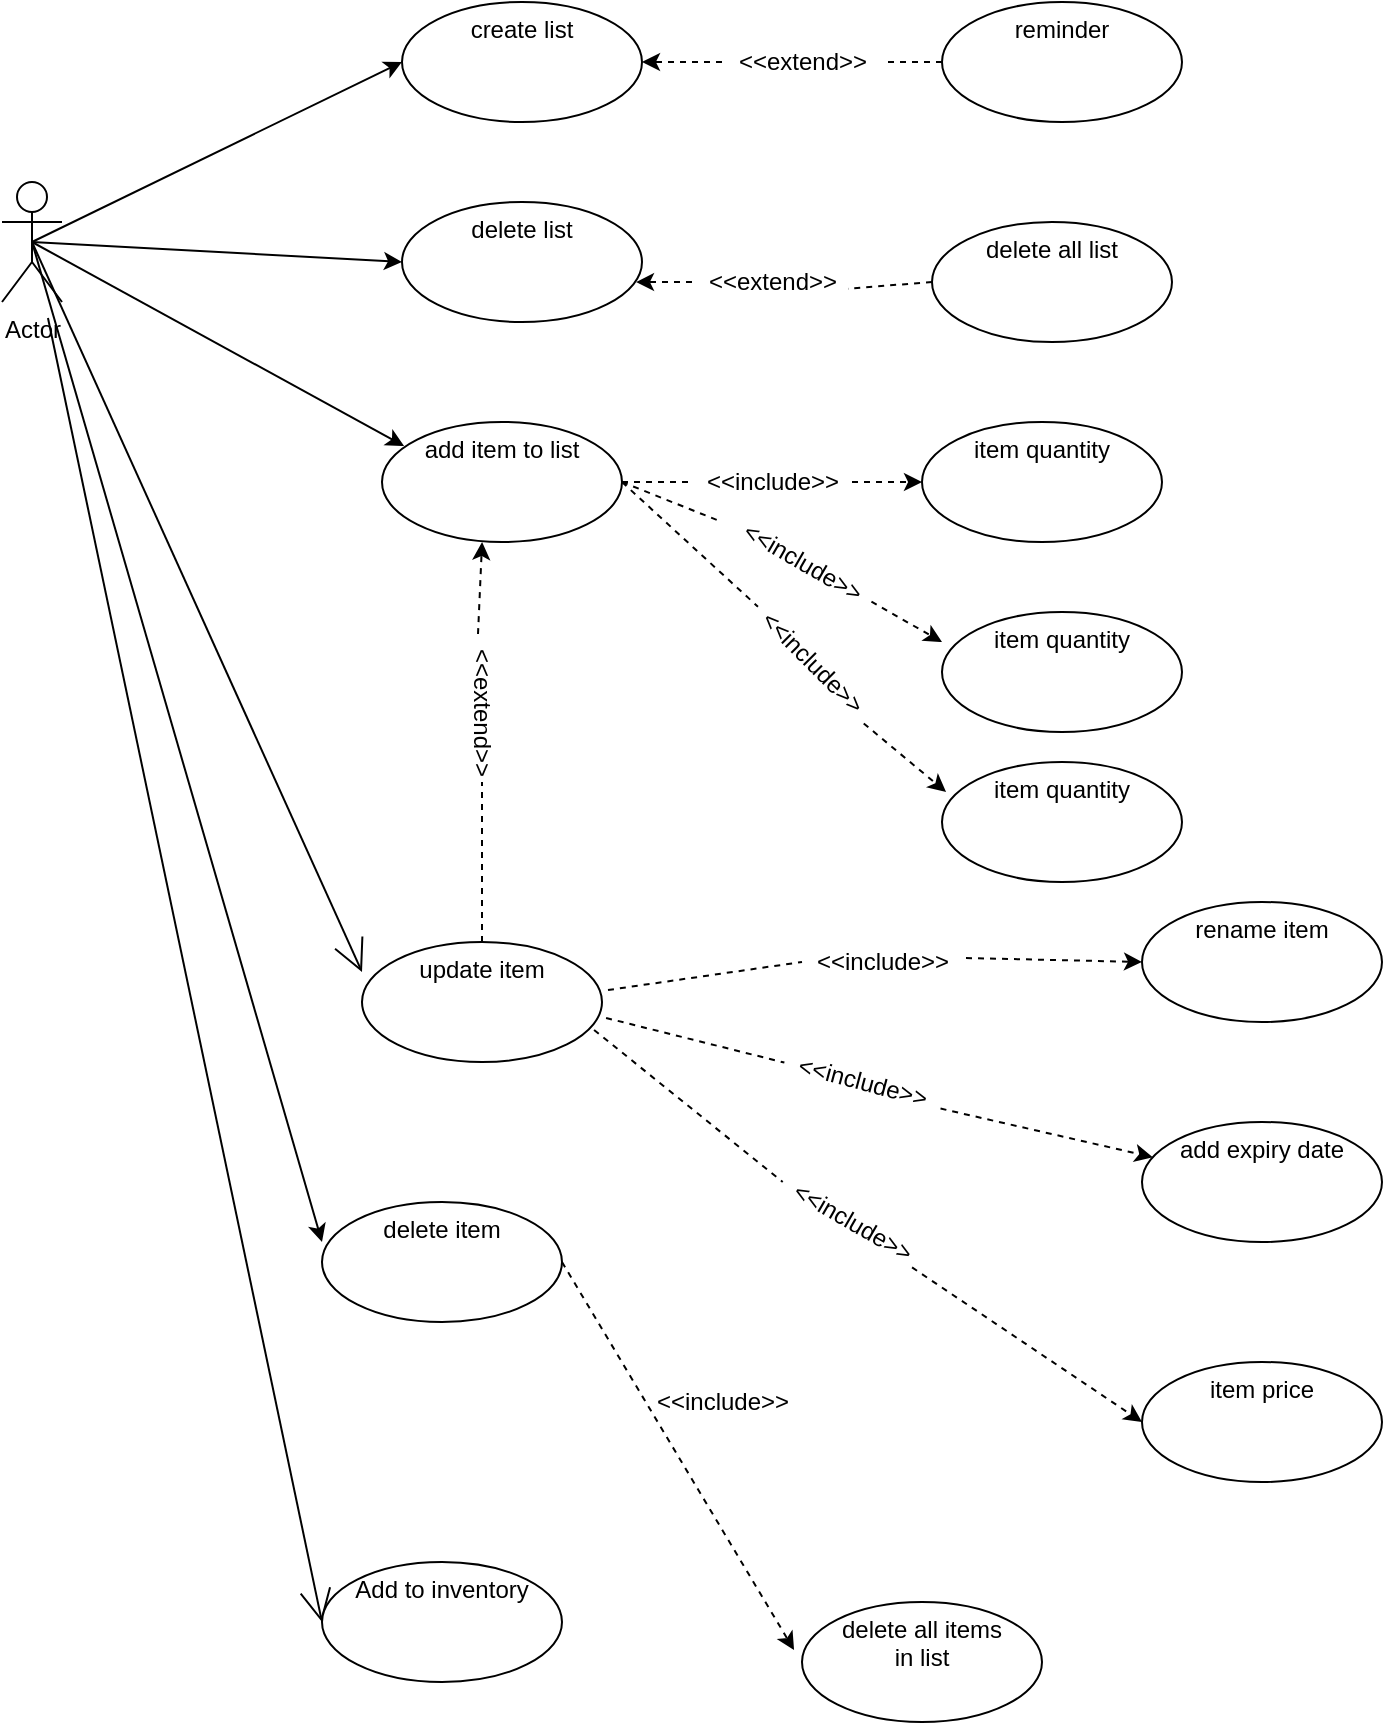<mxfile version="18.0.3" type="device"><diagram id="hhOOjOt_0zl0cwhVpj00" name="Page-1"><mxGraphModel dx="690" dy="749" grid="1" gridSize="10" guides="1" tooltips="1" connect="1" arrows="1" fold="1" page="1" pageScale="1" pageWidth="850" pageHeight="1100" math="0" shadow="0"><root><mxCell id="0"/><mxCell id="1" parent="0"/><mxCell id="ZRWaRk162cskmFt2zaKI-5" style="edgeStyle=none;curved=1;rounded=0;orthogonalLoop=1;jettySize=auto;html=1;exitX=0.5;exitY=0.5;exitDx=0;exitDy=0;exitPerimeter=0;entryX=0;entryY=0.25;entryDx=0;entryDy=0;entryPerimeter=0;endArrow=open;startSize=14;endSize=14;sourcePerimeterSpacing=8;targetPerimeterSpacing=8;" edge="1" parent="1" source="DFrYtQBwTpFl8aixB1TQ-8" target="DFrYtQBwTpFl8aixB1TQ-37"><mxGeometry relative="1" as="geometry"/></mxCell><mxCell id="ZRWaRk162cskmFt2zaKI-27" style="edgeStyle=none;curved=1;rounded=0;orthogonalLoop=1;jettySize=auto;html=1;endArrow=open;startSize=14;endSize=14;sourcePerimeterSpacing=8;targetPerimeterSpacing=8;entryX=0;entryY=0.5;entryDx=0;entryDy=0;" edge="1" parent="1" source="DFrYtQBwTpFl8aixB1TQ-8" target="ZRWaRk162cskmFt2zaKI-26"><mxGeometry relative="1" as="geometry"/></mxCell><mxCell id="DFrYtQBwTpFl8aixB1TQ-8" value="Actor" style="shape=umlActor;verticalLabelPosition=bottom;verticalAlign=top;html=1;outlineConnect=0;" parent="1" vertex="1"><mxGeometry x="90" y="210" width="30" height="60" as="geometry"/></mxCell><mxCell id="DFrYtQBwTpFl8aixB1TQ-9" value="create list" style="ellipse;whiteSpace=wrap;html=1;verticalAlign=top;" parent="1" vertex="1"><mxGeometry x="290" y="120" width="120" height="60" as="geometry"/></mxCell><mxCell id="DFrYtQBwTpFl8aixB1TQ-11" value="delete list" style="ellipse;whiteSpace=wrap;html=1;verticalAlign=top;" parent="1" vertex="1"><mxGeometry x="290" y="220" width="120" height="60" as="geometry"/></mxCell><mxCell id="DFrYtQBwTpFl8aixB1TQ-13" value="" style="endArrow=classic;html=1;rounded=0;entryX=0;entryY=0.5;entryDx=0;entryDy=0;exitX=0.5;exitY=0.5;exitDx=0;exitDy=0;exitPerimeter=0;" parent="1" source="DFrYtQBwTpFl8aixB1TQ-8" target="DFrYtQBwTpFl8aixB1TQ-9" edge="1"><mxGeometry width="50" height="50" relative="1" as="geometry"><mxPoint x="400" y="400" as="sourcePoint"/><mxPoint x="450" y="350" as="targetPoint"/></mxGeometry></mxCell><mxCell id="DFrYtQBwTpFl8aixB1TQ-14" value="" style="endArrow=classic;html=1;rounded=0;entryX=0;entryY=0.5;entryDx=0;entryDy=0;exitX=0.5;exitY=0.5;exitDx=0;exitDy=0;exitPerimeter=0;" parent="1" source="DFrYtQBwTpFl8aixB1TQ-8" target="DFrYtQBwTpFl8aixB1TQ-11" edge="1"><mxGeometry width="50" height="50" relative="1" as="geometry"><mxPoint x="400" y="400" as="sourcePoint"/><mxPoint x="450" y="350" as="targetPoint"/></mxGeometry></mxCell><mxCell id="DFrYtQBwTpFl8aixB1TQ-15" value="add item to list" style="ellipse;whiteSpace=wrap;html=1;verticalAlign=top;" parent="1" vertex="1"><mxGeometry x="280" y="330" width="120" height="60" as="geometry"/></mxCell><mxCell id="DFrYtQBwTpFl8aixB1TQ-16" value="" style="endArrow=classic;html=1;rounded=0;dashed=1;exitX=0;exitY=0.5;exitDx=0;exitDy=0;entryX=1;entryY=0.5;entryDx=0;entryDy=0;startArrow=none;" parent="1" edge="1" target="DFrYtQBwTpFl8aixB1TQ-9" source="DFrYtQBwTpFl8aixB1TQ-18"><mxGeometry width="50" height="50" relative="1" as="geometry"><mxPoint x="420" y="150" as="sourcePoint"/><mxPoint x="400" y="150" as="targetPoint"/><Array as="points"/></mxGeometry></mxCell><mxCell id="DFrYtQBwTpFl8aixB1TQ-17" value="reminder" style="ellipse;whiteSpace=wrap;html=1;verticalAlign=top;" parent="1" vertex="1"><mxGeometry x="560" y="120" width="120" height="60" as="geometry"/></mxCell><mxCell id="DFrYtQBwTpFl8aixB1TQ-19" value="&lt;div&gt;item quantity&lt;/div&gt;&lt;div&gt;&lt;br&gt;&lt;/div&gt;" style="ellipse;whiteSpace=wrap;html=1;verticalAlign=top;" parent="1" vertex="1"><mxGeometry x="550" y="330" width="120" height="60" as="geometry"/></mxCell><mxCell id="DFrYtQBwTpFl8aixB1TQ-20" value="" style="endArrow=classic;html=1;rounded=0;entryX=0.092;entryY=0.2;entryDx=0;entryDy=0;entryPerimeter=0;exitX=0.5;exitY=0.5;exitDx=0;exitDy=0;exitPerimeter=0;" parent="1" source="DFrYtQBwTpFl8aixB1TQ-8" target="DFrYtQBwTpFl8aixB1TQ-15" edge="1"><mxGeometry width="50" height="50" relative="1" as="geometry"><mxPoint x="120" y="250" as="sourcePoint"/><mxPoint x="450" y="350" as="targetPoint"/></mxGeometry></mxCell><mxCell id="DFrYtQBwTpFl8aixB1TQ-21" value="&lt;div&gt;item quantity&lt;/div&gt;&lt;div&gt;&lt;br&gt;&lt;/div&gt;" style="ellipse;whiteSpace=wrap;html=1;verticalAlign=top;" parent="1" vertex="1"><mxGeometry x="560" y="425" width="120" height="60" as="geometry"/></mxCell><mxCell id="DFrYtQBwTpFl8aixB1TQ-22" value="&lt;div&gt;item quantity&lt;/div&gt;&lt;div&gt;&lt;br&gt;&lt;/div&gt;" style="ellipse;whiteSpace=wrap;html=1;verticalAlign=top;" parent="1" vertex="1"><mxGeometry x="560" y="500" width="120" height="60" as="geometry"/></mxCell><mxCell id="DFrYtQBwTpFl8aixB1TQ-23" value="" style="endArrow=classic;html=1;rounded=0;dashed=1;exitX=1;exitY=0.5;exitDx=0;exitDy=0;entryX=0;entryY=0.5;entryDx=0;entryDy=0;startArrow=none;" parent="1" source="DFrYtQBwTpFl8aixB1TQ-24" target="DFrYtQBwTpFl8aixB1TQ-19" edge="1"><mxGeometry width="50" height="50" relative="1" as="geometry"><mxPoint x="400" y="400" as="sourcePoint"/><mxPoint x="450" y="350" as="targetPoint"/></mxGeometry></mxCell><mxCell id="DFrYtQBwTpFl8aixB1TQ-25" value="" style="endArrow=classic;html=1;rounded=0;dashed=1;entryX=0;entryY=0.25;entryDx=0;entryDy=0;entryPerimeter=0;startArrow=none;" parent="1" edge="1" target="DFrYtQBwTpFl8aixB1TQ-21" source="DFrYtQBwTpFl8aixB1TQ-27"><mxGeometry width="50" height="50" relative="1" as="geometry"><mxPoint x="400" y="360" as="sourcePoint"/><mxPoint x="560" y="430" as="targetPoint"/></mxGeometry></mxCell><mxCell id="DFrYtQBwTpFl8aixB1TQ-26" value="" style="endArrow=classic;html=1;rounded=0;dashed=1;entryX=0.017;entryY=0.25;entryDx=0;entryDy=0;entryPerimeter=0;startArrow=none;" parent="1" source="DFrYtQBwTpFl8aixB1TQ-28" edge="1" target="DFrYtQBwTpFl8aixB1TQ-22"><mxGeometry width="50" height="50" relative="1" as="geometry"><mxPoint x="400" y="360" as="sourcePoint"/><mxPoint x="550" y="520" as="targetPoint"/></mxGeometry></mxCell><mxCell id="DFrYtQBwTpFl8aixB1TQ-29" value="delete item" style="ellipse;whiteSpace=wrap;html=1;verticalAlign=top;" parent="1" vertex="1"><mxGeometry x="250" y="720" width="120" height="60" as="geometry"/></mxCell><mxCell id="DFrYtQBwTpFl8aixB1TQ-30" value="delete all list" style="ellipse;whiteSpace=wrap;html=1;verticalAlign=top;" parent="1" vertex="1"><mxGeometry x="555" y="230" width="120" height="60" as="geometry"/></mxCell><mxCell id="DFrYtQBwTpFl8aixB1TQ-32" value="" style="endArrow=classic;html=1;rounded=0;dashed=1;exitX=0;exitY=0.5;exitDx=0;exitDy=0;entryX=0.975;entryY=0.667;entryDx=0;entryDy=0;entryPerimeter=0;startArrow=none;" parent="1" edge="1" target="DFrYtQBwTpFl8aixB1TQ-11" source="DFrYtQBwTpFl8aixB1TQ-33"><mxGeometry width="50" height="50" relative="1" as="geometry"><mxPoint x="390" y="260" as="sourcePoint"/><mxPoint x="400" y="260" as="targetPoint"/></mxGeometry></mxCell><mxCell id="DFrYtQBwTpFl8aixB1TQ-34" value="" style="endArrow=classic;html=1;rounded=0;entryX=0;entryY=0.333;entryDx=0;entryDy=0;entryPerimeter=0;exitX=0.5;exitY=0.5;exitDx=0;exitDy=0;exitPerimeter=0;" parent="1" target="DFrYtQBwTpFl8aixB1TQ-29" edge="1" source="DFrYtQBwTpFl8aixB1TQ-8"><mxGeometry width="50" height="50" relative="1" as="geometry"><mxPoint x="120" y="250" as="sourcePoint"/><mxPoint x="301.04" y="352" as="targetPoint"/></mxGeometry></mxCell><mxCell id="DFrYtQBwTpFl8aixB1TQ-35" value="" style="endArrow=classic;html=1;rounded=0;dashed=1;entryX=-0.033;entryY=0.4;entryDx=0;entryDy=0;entryPerimeter=0;exitX=1;exitY=0.5;exitDx=0;exitDy=0;" parent="1" target="DFrYtQBwTpFl8aixB1TQ-36" edge="1" source="DFrYtQBwTpFl8aixB1TQ-29"><mxGeometry width="50" height="50" relative="1" as="geometry"><mxPoint x="400" y="599.5" as="sourcePoint"/><mxPoint x="540" y="600" as="targetPoint"/></mxGeometry></mxCell><mxCell id="DFrYtQBwTpFl8aixB1TQ-36" value="&lt;div&gt;delete all items &lt;br&gt;&lt;/div&gt;&lt;div&gt;in list&lt;/div&gt;" style="ellipse;whiteSpace=wrap;html=1;verticalAlign=top;" parent="1" vertex="1"><mxGeometry x="490" y="920" width="120" height="60" as="geometry"/></mxCell><mxCell id="DFrYtQBwTpFl8aixB1TQ-37" value="update item " style="ellipse;whiteSpace=wrap;html=1;verticalAlign=top;" parent="1" vertex="1"><mxGeometry x="270" y="590" width="120" height="60" as="geometry"/></mxCell><mxCell id="DFrYtQBwTpFl8aixB1TQ-38" value="rename item" style="ellipse;whiteSpace=wrap;html=1;verticalAlign=top;" parent="1" vertex="1"><mxGeometry x="660" y="570" width="120" height="60" as="geometry"/></mxCell><mxCell id="DFrYtQBwTpFl8aixB1TQ-39" value="" style="endArrow=classic;html=1;rounded=0;entryX=0;entryY=0.5;entryDx=0;entryDy=0;dashed=1;exitX=1.025;exitY=0.4;exitDx=0;exitDy=0;exitPerimeter=0;startArrow=none;" parent="1" target="DFrYtQBwTpFl8aixB1TQ-38" edge="1" source="ZRWaRk162cskmFt2zaKI-19"><mxGeometry width="50" height="50" relative="1" as="geometry"><mxPoint x="400" y="730" as="sourcePoint"/><mxPoint x="450" y="680" as="targetPoint"/></mxGeometry></mxCell><mxCell id="DFrYtQBwTpFl8aixB1TQ-40" value="add expiry date" style="ellipse;whiteSpace=wrap;html=1;verticalAlign=top;" parent="1" vertex="1"><mxGeometry x="660" y="680" width="120" height="60" as="geometry"/></mxCell><mxCell id="DFrYtQBwTpFl8aixB1TQ-41" value="item price" style="ellipse;whiteSpace=wrap;html=1;verticalAlign=top;" parent="1" vertex="1"><mxGeometry x="660" y="800" width="120" height="60" as="geometry"/></mxCell><mxCell id="DFrYtQBwTpFl8aixB1TQ-42" value="" style="endArrow=classic;html=1;rounded=0;dashed=1;exitX=1.017;exitY=0.633;exitDx=0;exitDy=0;exitPerimeter=0;startArrow=none;" parent="1" target="DFrYtQBwTpFl8aixB1TQ-40" edge="1" source="ZRWaRk162cskmFt2zaKI-23"><mxGeometry width="50" height="50" relative="1" as="geometry"><mxPoint x="410" y="740" as="sourcePoint"/><mxPoint x="570" y="760" as="targetPoint"/><Array as="points"/></mxGeometry></mxCell><mxCell id="DFrYtQBwTpFl8aixB1TQ-43" value="" style="endArrow=classic;html=1;rounded=0;entryX=0;entryY=0.5;entryDx=0;entryDy=0;dashed=1;exitX=0.967;exitY=0.733;exitDx=0;exitDy=0;exitPerimeter=0;startArrow=none;" parent="1" target="DFrYtQBwTpFl8aixB1TQ-41" edge="1" source="ZRWaRk162cskmFt2zaKI-24"><mxGeometry width="50" height="50" relative="1" as="geometry"><mxPoint x="390" y="750" as="sourcePoint"/><mxPoint x="550" y="770" as="targetPoint"/></mxGeometry></mxCell><mxCell id="ZRWaRk162cskmFt2zaKI-17" value="" style="endArrow=classic;html=1;rounded=0;dashed=1;entryX=0.417;entryY=1;entryDx=0;entryDy=0;entryPerimeter=0;exitX=0.013;exitY=0.6;exitDx=0;exitDy=0;startArrow=none;exitPerimeter=0;" edge="1" parent="1" source="ZRWaRk162cskmFt2zaKI-13" target="DFrYtQBwTpFl8aixB1TQ-15"><mxGeometry width="50" height="50" relative="1" as="geometry"><mxPoint x="330" y="500" as="sourcePoint"/><mxPoint x="330" y="380" as="targetPoint"/><Array as="points"/></mxGeometry></mxCell><mxCell id="ZRWaRk162cskmFt2zaKI-19" value="&amp;lt;&amp;lt;include&amp;gt;&amp;gt;" style="text;html=1;align=center;verticalAlign=middle;resizable=0;points=[];autosize=1;strokeColor=none;fillColor=none;hachureGap=4;" vertex="1" parent="1"><mxGeometry x="490" y="590" width="80" height="20" as="geometry"/></mxCell><mxCell id="ZRWaRk162cskmFt2zaKI-22" value="" style="endArrow=none;html=1;rounded=0;entryX=0;entryY=0.5;entryDx=0;entryDy=0;dashed=1;exitX=1.025;exitY=0.4;exitDx=0;exitDy=0;exitPerimeter=0;" edge="1" parent="1" source="DFrYtQBwTpFl8aixB1TQ-37" target="ZRWaRk162cskmFt2zaKI-19"><mxGeometry width="50" height="50" relative="1" as="geometry"><mxPoint x="393" y="604" as="sourcePoint"/><mxPoint x="660" y="610" as="targetPoint"/></mxGeometry></mxCell><mxCell id="ZRWaRk162cskmFt2zaKI-25" value="&amp;lt;&amp;lt;include&amp;gt;&amp;gt;" style="text;html=1;align=center;verticalAlign=middle;resizable=0;points=[];autosize=1;strokeColor=none;fillColor=none;hachureGap=4;" vertex="1" parent="1"><mxGeometry x="410" y="810" width="80" height="20" as="geometry"/></mxCell><mxCell id="ZRWaRk162cskmFt2zaKI-26" value="Add to inventory" style="ellipse;whiteSpace=wrap;html=1;verticalAlign=top;" vertex="1" parent="1"><mxGeometry x="250" y="900" width="120" height="60" as="geometry"/></mxCell><mxCell id="ZRWaRk162cskmFt2zaKI-24" value="&amp;lt;&amp;lt;include&amp;gt;&amp;gt;" style="text;html=1;align=center;verticalAlign=middle;resizable=0;points=[];autosize=1;strokeColor=none;fillColor=none;hachureGap=4;rotation=30;" vertex="1" parent="1"><mxGeometry x="475" y="720" width="80" height="20" as="geometry"/></mxCell><mxCell id="ZRWaRk162cskmFt2zaKI-28" value="" style="endArrow=none;html=1;rounded=0;entryX=0;entryY=0.5;entryDx=0;entryDy=0;dashed=1;exitX=0.967;exitY=0.733;exitDx=0;exitDy=0;exitPerimeter=0;" edge="1" parent="1" source="DFrYtQBwTpFl8aixB1TQ-37" target="ZRWaRk162cskmFt2zaKI-24"><mxGeometry width="50" height="50" relative="1" as="geometry"><mxPoint x="386.04" y="623.98" as="sourcePoint"/><mxPoint x="660" y="820" as="targetPoint"/></mxGeometry></mxCell><mxCell id="ZRWaRk162cskmFt2zaKI-23" value="&amp;lt;&amp;lt;include&amp;gt;&amp;gt;" style="text;html=1;align=center;verticalAlign=middle;resizable=0;points=[];autosize=1;strokeColor=none;fillColor=none;hachureGap=4;rotation=15;" vertex="1" parent="1"><mxGeometry x="480" y="650" width="80" height="20" as="geometry"/></mxCell><mxCell id="ZRWaRk162cskmFt2zaKI-29" value="" style="endArrow=none;html=1;rounded=0;dashed=1;exitX=1.017;exitY=0.633;exitDx=0;exitDy=0;exitPerimeter=0;" edge="1" parent="1" source="DFrYtQBwTpFl8aixB1TQ-37" target="ZRWaRk162cskmFt2zaKI-23"><mxGeometry width="50" height="50" relative="1" as="geometry"><mxPoint x="392.04" y="617.98" as="sourcePoint"/><mxPoint x="667.71" y="695.288" as="targetPoint"/><Array as="points"/></mxGeometry></mxCell><mxCell id="DFrYtQBwTpFl8aixB1TQ-18" value="&amp;lt;&amp;lt;extend&amp;gt;&amp;gt;" style="text;html=1;align=center;verticalAlign=middle;resizable=0;points=[];autosize=1;strokeColor=none;fillColor=none;" parent="1" vertex="1"><mxGeometry x="450" y="140" width="80" height="20" as="geometry"/></mxCell><mxCell id="ZRWaRk162cskmFt2zaKI-30" value="" style="endArrow=none;html=1;rounded=0;dashed=1;exitX=0;exitY=0.5;exitDx=0;exitDy=0;entryX=1;entryY=0.5;entryDx=0;entryDy=0;" edge="1" parent="1" source="DFrYtQBwTpFl8aixB1TQ-17" target="DFrYtQBwTpFl8aixB1TQ-18"><mxGeometry width="50" height="50" relative="1" as="geometry"><mxPoint x="560" y="150" as="sourcePoint"/><mxPoint x="410" y="150" as="targetPoint"/><Array as="points"/></mxGeometry></mxCell><mxCell id="DFrYtQBwTpFl8aixB1TQ-33" value="&amp;lt;&amp;lt;extend&amp;gt;&amp;gt;" style="text;html=1;align=center;verticalAlign=middle;resizable=0;points=[];autosize=1;strokeColor=none;fillColor=none;" parent="1" vertex="1"><mxGeometry x="435" y="250" width="80" height="20" as="geometry"/></mxCell><mxCell id="ZRWaRk162cskmFt2zaKI-31" value="" style="endArrow=none;html=1;rounded=0;dashed=1;exitX=0;exitY=0.5;exitDx=0;exitDy=0;entryX=0.975;entryY=0.667;entryDx=0;entryDy=0;entryPerimeter=0;" edge="1" parent="1" source="DFrYtQBwTpFl8aixB1TQ-30" target="DFrYtQBwTpFl8aixB1TQ-33"><mxGeometry width="50" height="50" relative="1" as="geometry"><mxPoint x="540" y="260" as="sourcePoint"/><mxPoint x="407" y="260.02" as="targetPoint"/></mxGeometry></mxCell><mxCell id="DFrYtQBwTpFl8aixB1TQ-24" value="&amp;lt;&amp;lt;include&amp;gt;&amp;gt;" style="text;html=1;align=center;verticalAlign=middle;resizable=0;points=[];autosize=1;strokeColor=none;fillColor=none;" parent="1" vertex="1"><mxGeometry x="435" y="350" width="80" height="20" as="geometry"/></mxCell><mxCell id="ZRWaRk162cskmFt2zaKI-32" value="" style="endArrow=none;html=1;rounded=0;dashed=1;exitX=1;exitY=0.5;exitDx=0;exitDy=0;entryX=0;entryY=0.5;entryDx=0;entryDy=0;" edge="1" parent="1" source="DFrYtQBwTpFl8aixB1TQ-15" target="DFrYtQBwTpFl8aixB1TQ-24"><mxGeometry width="50" height="50" relative="1" as="geometry"><mxPoint x="400" y="360" as="sourcePoint"/><mxPoint x="550" y="360" as="targetPoint"/></mxGeometry></mxCell><mxCell id="DFrYtQBwTpFl8aixB1TQ-27" value="&amp;lt;&amp;lt;include&amp;gt;&amp;gt;" style="text;html=1;align=center;verticalAlign=middle;resizable=0;points=[];autosize=1;strokeColor=none;fillColor=none;rotation=30;" parent="1" vertex="1"><mxGeometry x="450" y="390" width="80" height="20" as="geometry"/></mxCell><mxCell id="ZRWaRk162cskmFt2zaKI-34" value="" style="endArrow=none;html=1;rounded=0;dashed=1;" edge="1" parent="1"><mxGeometry width="50" height="50" relative="1" as="geometry"><mxPoint x="400" y="360" as="sourcePoint"/><mxPoint x="450" y="380" as="targetPoint"/></mxGeometry></mxCell><mxCell id="ZRWaRk162cskmFt2zaKI-13" value="&amp;lt;&amp;lt;extend&amp;gt;&amp;gt;" style="text;html=1;align=center;verticalAlign=middle;resizable=0;points=[];autosize=1;strokeColor=none;fillColor=none;hachureGap=4;rotation=90;" vertex="1" parent="1"><mxGeometry x="290" y="465" width="80" height="20" as="geometry"/></mxCell><mxCell id="ZRWaRk162cskmFt2zaKI-38" value="" style="endArrow=none;html=1;rounded=0;dashed=1;exitX=0.5;exitY=0;exitDx=0;exitDy=0;" edge="1" parent="1" source="DFrYtQBwTpFl8aixB1TQ-37"><mxGeometry width="50" height="50" relative="1" as="geometry"><mxPoint x="330" y="580" as="sourcePoint"/><mxPoint x="330" y="510" as="targetPoint"/><Array as="points"/></mxGeometry></mxCell><mxCell id="DFrYtQBwTpFl8aixB1TQ-28" value="&lt;div&gt;&amp;lt;&amp;lt;include&amp;gt;&amp;gt;&lt;/div&gt;&lt;div&gt;&lt;br&gt;&lt;/div&gt;" style="text;html=1;align=center;verticalAlign=middle;resizable=0;points=[];autosize=1;strokeColor=none;fillColor=none;rotation=45;" parent="1" vertex="1"><mxGeometry x="450" y="440" width="80" height="30" as="geometry"/></mxCell><mxCell id="ZRWaRk162cskmFt2zaKI-41" value="" style="endArrow=none;html=1;rounded=0;dashed=1;entryX=0.017;entryY=0.25;entryDx=0;entryDy=0;entryPerimeter=0;" edge="1" parent="1" target="DFrYtQBwTpFl8aixB1TQ-28"><mxGeometry width="50" height="50" relative="1" as="geometry"><mxPoint x="400" y="360" as="sourcePoint"/><mxPoint x="562.04" y="515" as="targetPoint"/></mxGeometry></mxCell></root></mxGraphModel></diagram></mxfile>